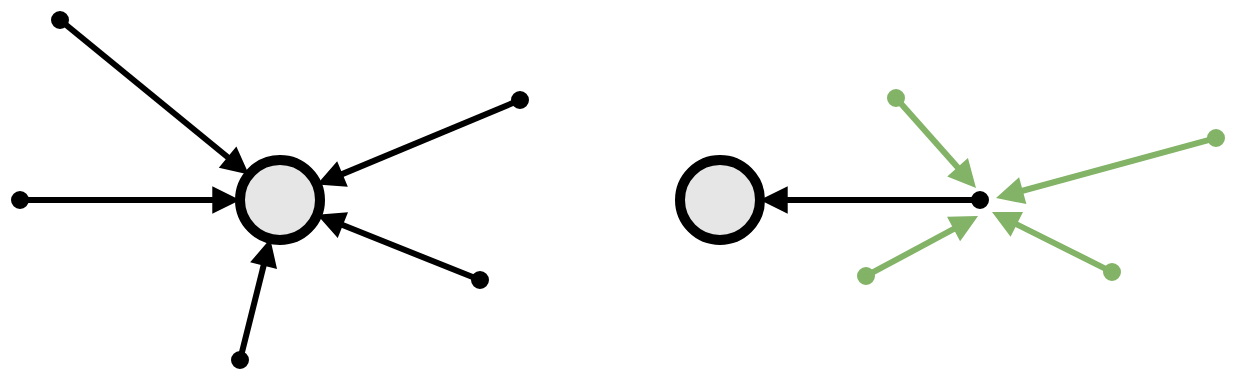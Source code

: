 <mxfile version="14.6.6" type="github">
  <diagram id="PdsOTLBWRr9NoOrqLnNb" name="软硬链接">
    <mxGraphModel dx="946" dy="589" grid="1" gridSize="10" guides="1" tooltips="1" connect="1" arrows="1" fold="1" page="1" pageScale="1" pageWidth="827" pageHeight="1169" math="0" shadow="0">
      <root>
        <mxCell id="0" />
        <mxCell id="1" parent="0" />
        <mxCell id="qmimO7yD9Qdoulk-053w-16" value="" style="group" parent="1" vertex="1" connectable="0">
          <mxGeometry x="90" y="10" width="250" height="170" as="geometry" />
        </mxCell>
        <mxCell id="qmimO7yD9Qdoulk-053w-1" value="" style="ellipse;whiteSpace=wrap;html=1;aspect=fixed;strokeWidth=5;fillColor=#E6E6E6;" parent="qmimO7yD9Qdoulk-053w-16" vertex="1">
          <mxGeometry x="110" y="70" width="40" height="40" as="geometry" />
        </mxCell>
        <mxCell id="qmimO7yD9Qdoulk-053w-3" value="" style="endArrow=block;html=1;strokeWidth=3;endFill=1;startArrow=oval;startFill=1;" parent="qmimO7yD9Qdoulk-053w-16" target="qmimO7yD9Qdoulk-053w-1" edge="1">
          <mxGeometry width="50" height="50" relative="1" as="geometry">
            <mxPoint y="90" as="sourcePoint" />
            <mxPoint x="70" y="70" as="targetPoint" />
          </mxGeometry>
        </mxCell>
        <mxCell id="qmimO7yD9Qdoulk-053w-4" value="" style="endArrow=block;html=1;strokeWidth=3;endFill=1;startArrow=oval;startFill=1;" parent="qmimO7yD9Qdoulk-053w-16" target="qmimO7yD9Qdoulk-053w-1" edge="1">
          <mxGeometry width="50" height="50" relative="1" as="geometry">
            <mxPoint x="20" as="sourcePoint" />
            <mxPoint x="120" y="100" as="targetPoint" />
          </mxGeometry>
        </mxCell>
        <mxCell id="qmimO7yD9Qdoulk-053w-5" value="" style="endArrow=block;html=1;strokeWidth=3;endFill=1;startArrow=oval;startFill=1;" parent="qmimO7yD9Qdoulk-053w-16" target="qmimO7yD9Qdoulk-053w-1" edge="1">
          <mxGeometry width="50" height="50" relative="1" as="geometry">
            <mxPoint x="230" y="130" as="sourcePoint" />
            <mxPoint x="120" y="100" as="targetPoint" />
          </mxGeometry>
        </mxCell>
        <mxCell id="qmimO7yD9Qdoulk-053w-6" value="" style="endArrow=block;html=1;strokeWidth=3;endFill=1;startArrow=oval;startFill=1;" parent="qmimO7yD9Qdoulk-053w-16" target="qmimO7yD9Qdoulk-053w-1" edge="1">
          <mxGeometry width="50" height="50" relative="1" as="geometry">
            <mxPoint x="110" y="170" as="sourcePoint" />
            <mxPoint x="158.57" y="107.428" as="targetPoint" />
          </mxGeometry>
        </mxCell>
        <mxCell id="qmimO7yD9Qdoulk-053w-7" value="" style="endArrow=block;html=1;strokeWidth=3;endFill=1;startArrow=oval;startFill=1;" parent="qmimO7yD9Qdoulk-053w-16" target="qmimO7yD9Qdoulk-053w-1" edge="1">
          <mxGeometry width="50" height="50" relative="1" as="geometry">
            <mxPoint x="250" y="40" as="sourcePoint" />
            <mxPoint x="158.57" y="107.428" as="targetPoint" />
          </mxGeometry>
        </mxCell>
        <mxCell id="qmimO7yD9Qdoulk-053w-17" value="" style="group" parent="1" vertex="1" connectable="0">
          <mxGeometry x="420" y="49" width="268" height="89" as="geometry" />
        </mxCell>
        <mxCell id="qmimO7yD9Qdoulk-053w-9" value="" style="ellipse;whiteSpace=wrap;html=1;aspect=fixed;strokeWidth=5;fillColor=#E6E6E6;" parent="qmimO7yD9Qdoulk-053w-17" vertex="1">
          <mxGeometry y="31" width="40" height="40" as="geometry" />
        </mxCell>
        <mxCell id="qmimO7yD9Qdoulk-053w-10" value="" style="endArrow=block;html=1;strokeWidth=3;endFill=1;startArrow=oval;startFill=1;" parent="qmimO7yD9Qdoulk-053w-17" target="qmimO7yD9Qdoulk-053w-9" edge="1">
          <mxGeometry width="50" height="50" relative="1" as="geometry">
            <mxPoint x="150" y="51" as="sourcePoint" />
            <mxPoint x="-171.538" y="53.308" as="targetPoint" />
          </mxGeometry>
        </mxCell>
        <mxCell id="qmimO7yD9Qdoulk-053w-11" value="" style="endArrow=block;html=1;strokeWidth=3;endFill=1;startArrow=oval;startFill=1;strokeColor=#82b366;fillColor=#d5e8d4;" parent="qmimO7yD9Qdoulk-053w-17" edge="1">
          <mxGeometry width="50" height="50" relative="1" as="geometry">
            <mxPoint x="268" y="20" as="sourcePoint" />
            <mxPoint x="158" y="50" as="targetPoint" />
          </mxGeometry>
        </mxCell>
        <mxCell id="qmimO7yD9Qdoulk-053w-13" value="" style="endArrow=block;html=1;strokeWidth=3;endFill=1;startArrow=oval;startFill=1;strokeColor=#82b366;fillColor=#d5e8d4;" parent="qmimO7yD9Qdoulk-053w-17" edge="1">
          <mxGeometry width="50" height="50" relative="1" as="geometry">
            <mxPoint x="216" y="87" as="sourcePoint" />
            <mxPoint x="156" y="57" as="targetPoint" />
          </mxGeometry>
        </mxCell>
        <mxCell id="qmimO7yD9Qdoulk-053w-14" value="" style="endArrow=block;html=1;strokeWidth=3;endFill=1;startArrow=oval;startFill=1;strokeColor=#82b366;fillColor=#d5e8d4;" parent="qmimO7yD9Qdoulk-053w-17" edge="1">
          <mxGeometry width="50" height="50" relative="1" as="geometry">
            <mxPoint x="108" as="sourcePoint" />
            <mxPoint x="148" y="45" as="targetPoint" />
          </mxGeometry>
        </mxCell>
        <mxCell id="qmimO7yD9Qdoulk-053w-15" value="" style="endArrow=block;html=1;strokeWidth=3;endFill=1;startArrow=oval;startFill=1;strokeColor=#82b366;fillColor=#d5e8d4;" parent="qmimO7yD9Qdoulk-053w-17" edge="1">
          <mxGeometry width="50" height="50" relative="1" as="geometry">
            <mxPoint x="93" y="89" as="sourcePoint" />
            <mxPoint x="149" y="59" as="targetPoint" />
          </mxGeometry>
        </mxCell>
      </root>
    </mxGraphModel>
  </diagram>
</mxfile>
